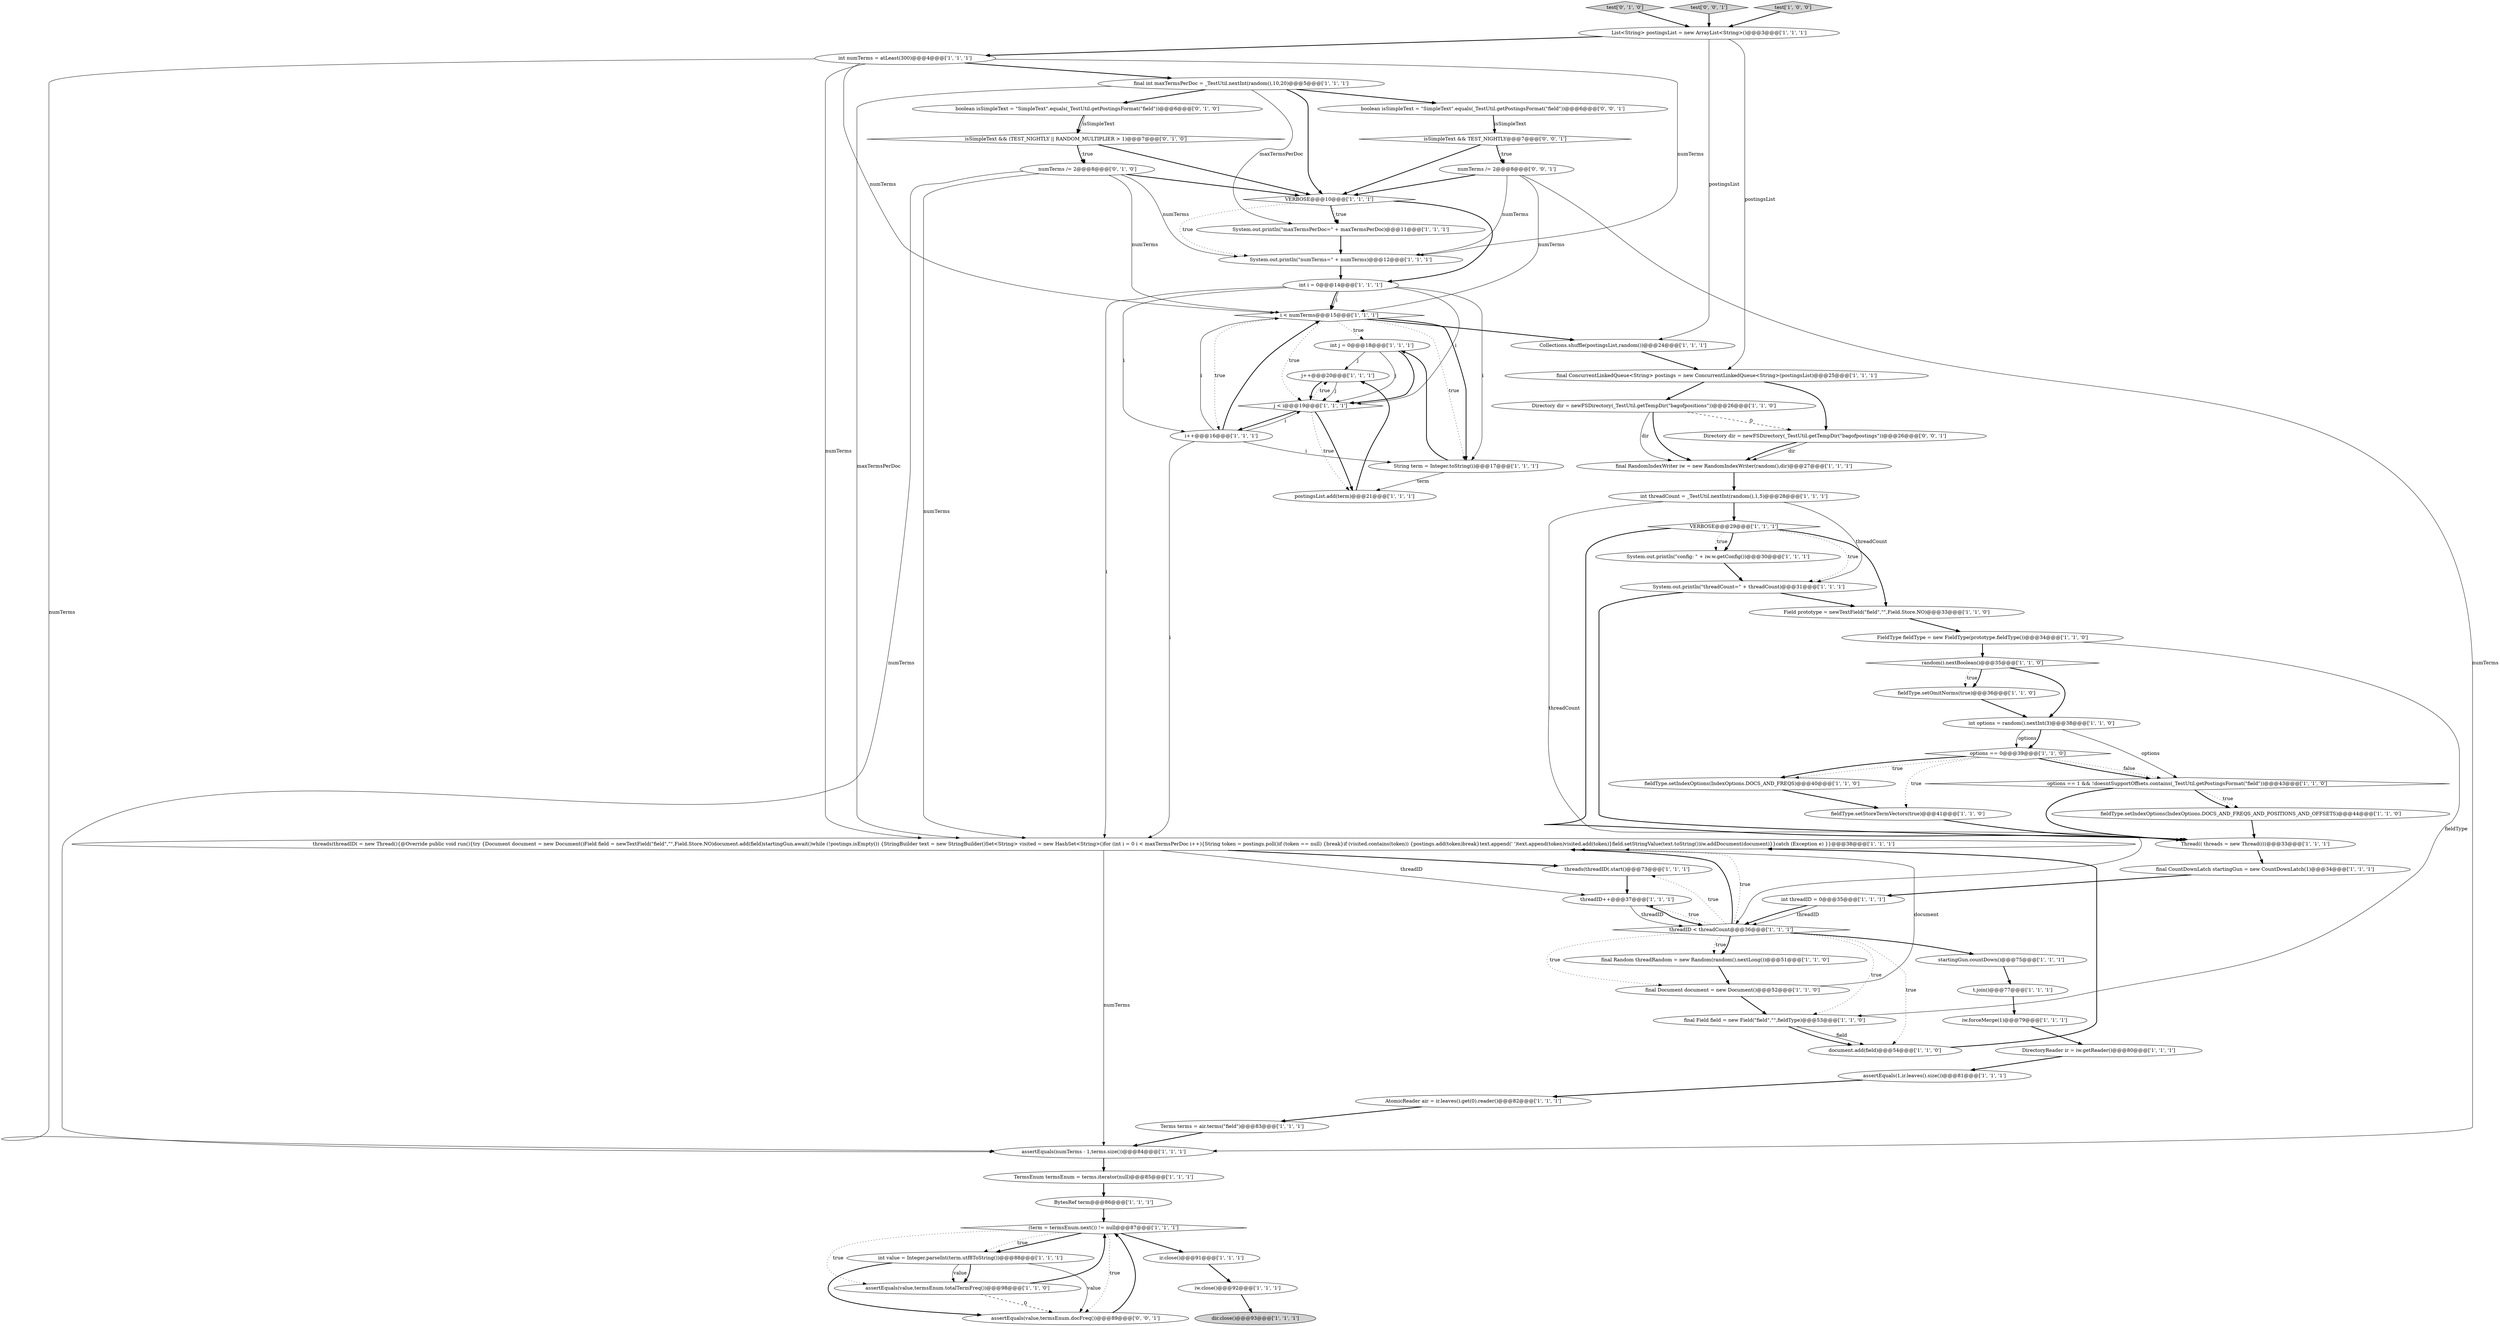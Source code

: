 digraph {
53 [style = filled, label = "TermsEnum termsEnum = terms.iterator(null)@@@85@@@['1', '1', '1']", fillcolor = white, shape = ellipse image = "AAA0AAABBB1BBB"];
10 [style = filled, label = "final ConcurrentLinkedQueue<String> postings = new ConcurrentLinkedQueue<String>(postingsList)@@@25@@@['1', '1', '1']", fillcolor = white, shape = ellipse image = "AAA0AAABBB1BBB"];
2 [style = filled, label = "i < numTerms@@@15@@@['1', '1', '1']", fillcolor = white, shape = diamond image = "AAA0AAABBB1BBB"];
35 [style = filled, label = "threads(threadID(.start()@@@73@@@['1', '1', '1']", fillcolor = white, shape = ellipse image = "AAA0AAABBB1BBB"];
66 [style = filled, label = "Directory dir = newFSDirectory(_TestUtil.getTempDir(\"bagofpostings\"))@@@26@@@['0', '0', '1']", fillcolor = white, shape = ellipse image = "AAA0AAABBB3BBB"];
68 [style = filled, label = "numTerms /= 2@@@8@@@['0', '0', '1']", fillcolor = white, shape = ellipse image = "AAA0AAABBB3BBB"];
41 [style = filled, label = "final Random threadRandom = new Random(random().nextLong())@@@51@@@['1', '1', '0']", fillcolor = white, shape = ellipse image = "AAA0AAABBB1BBB"];
36 [style = filled, label = "int j = 0@@@18@@@['1', '1', '1']", fillcolor = white, shape = ellipse image = "AAA0AAABBB1BBB"];
17 [style = filled, label = "final Document document = new Document()@@@52@@@['1', '1', '0']", fillcolor = white, shape = ellipse image = "AAA0AAABBB1BBB"];
33 [style = filled, label = "assertEquals(1,ir.leaves().size())@@@81@@@['1', '1', '1']", fillcolor = white, shape = ellipse image = "AAA0AAABBB1BBB"];
60 [style = filled, label = "test['0', '1', '0']", fillcolor = lightgray, shape = diamond image = "AAA0AAABBB2BBB"];
20 [style = filled, label = "options == 1 && !doesntSupportOffsets.contains(_TestUtil.getPostingsFormat(\"field\"))@@@43@@@['1', '1', '0']", fillcolor = white, shape = diamond image = "AAA0AAABBB1BBB"];
18 [style = filled, label = "fieldType.setOmitNorms(true)@@@36@@@['1', '1', '0']", fillcolor = white, shape = ellipse image = "AAA0AAABBB1BBB"];
63 [style = filled, label = "numTerms /= 2@@@8@@@['0', '1', '0']", fillcolor = white, shape = ellipse image = "AAA1AAABBB2BBB"];
40 [style = filled, label = "iw.close()@@@92@@@['1', '1', '1']", fillcolor = white, shape = ellipse image = "AAA0AAABBB1BBB"];
65 [style = filled, label = "test['0', '0', '1']", fillcolor = lightgray, shape = diamond image = "AAA0AAABBB3BBB"];
32 [style = filled, label = "fieldType.setIndexOptions(IndexOptions.DOCS_AND_FREQS)@@@40@@@['1', '1', '0']", fillcolor = white, shape = ellipse image = "AAA0AAABBB1BBB"];
34 [style = filled, label = "i++@@@16@@@['1', '1', '1']", fillcolor = white, shape = ellipse image = "AAA0AAABBB1BBB"];
13 [style = filled, label = "test['1', '0', '0']", fillcolor = lightgray, shape = diamond image = "AAA0AAABBB1BBB"];
5 [style = filled, label = "assertEquals(numTerms - 1,terms.size())@@@84@@@['1', '1', '1']", fillcolor = white, shape = ellipse image = "AAA0AAABBB1BBB"];
30 [style = filled, label = "Directory dir = newFSDirectory(_TestUtil.getTempDir(\"bagofpositions\"))@@@26@@@['1', '1', '0']", fillcolor = white, shape = ellipse image = "AAA0AAABBB1BBB"];
6 [style = filled, label = "iw.forceMerge(1)@@@79@@@['1', '1', '1']", fillcolor = white, shape = ellipse image = "AAA0AAABBB1BBB"];
67 [style = filled, label = "assertEquals(value,termsEnum.docFreq())@@@89@@@['0', '0', '1']", fillcolor = white, shape = ellipse image = "AAA0AAABBB3BBB"];
61 [style = filled, label = "isSimpleText && (TEST_NIGHTLY || RANDOM_MULTIPLIER > 1)@@@7@@@['0', '1', '0']", fillcolor = white, shape = diamond image = "AAA1AAABBB2BBB"];
62 [style = filled, label = "boolean isSimpleText = \"SimpleText\".equals(_TestUtil.getPostingsFormat(\"field\"))@@@6@@@['0', '1', '0']", fillcolor = white, shape = ellipse image = "AAA1AAABBB2BBB"];
19 [style = filled, label = "fieldType.setStoreTermVectors(true)@@@41@@@['1', '1', '0']", fillcolor = white, shape = ellipse image = "AAA0AAABBB1BBB"];
64 [style = filled, label = "isSimpleText && TEST_NIGHTLY@@@7@@@['0', '0', '1']", fillcolor = white, shape = diamond image = "AAA0AAABBB3BBB"];
4 [style = filled, label = "System.out.println(\"config: \" + iw.w.getConfig())@@@30@@@['1', '1', '1']", fillcolor = white, shape = ellipse image = "AAA0AAABBB1BBB"];
0 [style = filled, label = "Collections.shuffle(postingsList,random())@@@24@@@['1', '1', '1']", fillcolor = white, shape = ellipse image = "AAA0AAABBB1BBB"];
43 [style = filled, label = "t.join()@@@77@@@['1', '1', '1']", fillcolor = white, shape = ellipse image = "AAA0AAABBB1BBB"];
28 [style = filled, label = "postingsList.add(term)@@@21@@@['1', '1', '1']", fillcolor = white, shape = ellipse image = "AAA0AAABBB1BBB"];
9 [style = filled, label = "VERBOSE@@@29@@@['1', '1', '1']", fillcolor = white, shape = diamond image = "AAA0AAABBB1BBB"];
25 [style = filled, label = "threadID++@@@37@@@['1', '1', '1']", fillcolor = white, shape = ellipse image = "AAA0AAABBB1BBB"];
51 [style = filled, label = "final CountDownLatch startingGun = new CountDownLatch(1)@@@34@@@['1', '1', '1']", fillcolor = white, shape = ellipse image = "AAA0AAABBB1BBB"];
58 [style = filled, label = "Terms terms = air.terms(\"field\")@@@83@@@['1', '1', '1']", fillcolor = white, shape = ellipse image = "AAA0AAABBB1BBB"];
59 [style = filled, label = "FieldType fieldType = new FieldType(prototype.fieldType())@@@34@@@['1', '1', '0']", fillcolor = white, shape = ellipse image = "AAA0AAABBB1BBB"];
56 [style = filled, label = "final int maxTermsPerDoc = _TestUtil.nextInt(random(),10,20)@@@5@@@['1', '1', '1']", fillcolor = white, shape = ellipse image = "AAA0AAABBB1BBB"];
3 [style = filled, label = "int threadCount = _TestUtil.nextInt(random(),1,5)@@@28@@@['1', '1', '1']", fillcolor = white, shape = ellipse image = "AAA0AAABBB1BBB"];
7 [style = filled, label = "int numTerms = atLeast(300)@@@4@@@['1', '1', '1']", fillcolor = white, shape = ellipse image = "AAA0AAABBB1BBB"];
49 [style = filled, label = "dir.close()@@@93@@@['1', '1', '1']", fillcolor = lightgray, shape = ellipse image = "AAA0AAABBB1BBB"];
46 [style = filled, label = "document.add(field)@@@54@@@['1', '1', '0']", fillcolor = white, shape = ellipse image = "AAA0AAABBB1BBB"];
54 [style = filled, label = "(term = termsEnum.next()) != null@@@87@@@['1', '1', '1']", fillcolor = white, shape = diamond image = "AAA0AAABBB1BBB"];
23 [style = filled, label = "startingGun.countDown()@@@75@@@['1', '1', '1']", fillcolor = white, shape = ellipse image = "AAA0AAABBB1BBB"];
21 [style = filled, label = "options == 0@@@39@@@['1', '1', '0']", fillcolor = white, shape = diamond image = "AAA0AAABBB1BBB"];
24 [style = filled, label = "fieldType.setIndexOptions(IndexOptions.DOCS_AND_FREQS_AND_POSITIONS_AND_OFFSETS)@@@44@@@['1', '1', '0']", fillcolor = white, shape = ellipse image = "AAA0AAABBB1BBB"];
47 [style = filled, label = "Thread(( threads = new Thread((((@@@33@@@['1', '1', '1']", fillcolor = white, shape = ellipse image = "AAA0AAABBB1BBB"];
45 [style = filled, label = "int i = 0@@@14@@@['1', '1', '1']", fillcolor = white, shape = ellipse image = "AAA0AAABBB1BBB"];
50 [style = filled, label = "int options = random().nextInt(3)@@@38@@@['1', '1', '0']", fillcolor = white, shape = ellipse image = "AAA0AAABBB1BBB"];
31 [style = filled, label = "Field prototype = newTextField(\"field\",\"\",Field.Store.NO)@@@33@@@['1', '1', '0']", fillcolor = white, shape = ellipse image = "AAA0AAABBB1BBB"];
48 [style = filled, label = "VERBOSE@@@10@@@['1', '1', '1']", fillcolor = white, shape = diamond image = "AAA0AAABBB1BBB"];
14 [style = filled, label = "BytesRef term@@@86@@@['1', '1', '1']", fillcolor = white, shape = ellipse image = "AAA0AAABBB1BBB"];
16 [style = filled, label = "int value = Integer.parseInt(term.utf8ToString())@@@88@@@['1', '1', '1']", fillcolor = white, shape = ellipse image = "AAA0AAABBB1BBB"];
55 [style = filled, label = "AtomicReader air = ir.leaves().get(0).reader()@@@82@@@['1', '1', '1']", fillcolor = white, shape = ellipse image = "AAA0AAABBB1BBB"];
1 [style = filled, label = "String term = Integer.toString(i)@@@17@@@['1', '1', '1']", fillcolor = white, shape = ellipse image = "AAA0AAABBB1BBB"];
15 [style = filled, label = "System.out.println(\"numTerms=\" + numTerms)@@@12@@@['1', '1', '1']", fillcolor = white, shape = ellipse image = "AAA0AAABBB1BBB"];
44 [style = filled, label = "List<String> postingsList = new ArrayList<String>()@@@3@@@['1', '1', '1']", fillcolor = white, shape = ellipse image = "AAA0AAABBB1BBB"];
8 [style = filled, label = "threads(threadID( = new Thread(){@Override public void run(){try {Document document = new Document()Field field = newTextField(\"field\",\"\",Field.Store.NO)document.add(field)startingGun.await()while (!postings.isEmpty()) {StringBuilder text = new StringBuilder()Set<String> visited = new HashSet<String>()for (int i = 0 i < maxTermsPerDoc i++){String token = postings.poll()if (token == null) {break}if (visited.contains(token)) {postings.add(token)break}text.append(' ')text.append(token)visited.add(token)}field.setStringValue(text.toString())iw.addDocument(document)}}catch (Exception e) }}@@@38@@@['1', '1', '1']", fillcolor = white, shape = ellipse image = "AAA0AAABBB1BBB"];
26 [style = filled, label = "ir.close()@@@91@@@['1', '1', '1']", fillcolor = white, shape = ellipse image = "AAA0AAABBB1BBB"];
37 [style = filled, label = "int threadID = 0@@@35@@@['1', '1', '1']", fillcolor = white, shape = ellipse image = "AAA0AAABBB1BBB"];
42 [style = filled, label = "final Field field = new Field(\"field\",\"\",fieldType)@@@53@@@['1', '1', '0']", fillcolor = white, shape = ellipse image = "AAA0AAABBB1BBB"];
69 [style = filled, label = "boolean isSimpleText = \"SimpleText\".equals(_TestUtil.getPostingsFormat(\"field\"))@@@6@@@['0', '0', '1']", fillcolor = white, shape = ellipse image = "AAA0AAABBB3BBB"];
12 [style = filled, label = "j++@@@20@@@['1', '1', '1']", fillcolor = white, shape = ellipse image = "AAA0AAABBB1BBB"];
38 [style = filled, label = "j < i@@@19@@@['1', '1', '1']", fillcolor = white, shape = diamond image = "AAA0AAABBB1BBB"];
11 [style = filled, label = "System.out.println(\"threadCount=\" + threadCount)@@@31@@@['1', '1', '1']", fillcolor = white, shape = ellipse image = "AAA0AAABBB1BBB"];
27 [style = filled, label = "System.out.println(\"maxTermsPerDoc=\" + maxTermsPerDoc)@@@11@@@['1', '1', '1']", fillcolor = white, shape = ellipse image = "AAA0AAABBB1BBB"];
29 [style = filled, label = "final RandomIndexWriter iw = new RandomIndexWriter(random(),dir)@@@27@@@['1', '1', '1']", fillcolor = white, shape = ellipse image = "AAA0AAABBB1BBB"];
57 [style = filled, label = "DirectoryReader ir = iw.getReader()@@@80@@@['1', '1', '1']", fillcolor = white, shape = ellipse image = "AAA0AAABBB1BBB"];
22 [style = filled, label = "random().nextBoolean()@@@35@@@['1', '1', '0']", fillcolor = white, shape = diamond image = "AAA0AAABBB1BBB"];
39 [style = filled, label = "assertEquals(value,termsEnum.totalTermFreq())@@@98@@@['1', '1', '0']", fillcolor = white, shape = ellipse image = "AAA0AAABBB1BBB"];
52 [style = filled, label = "threadID < threadCount@@@36@@@['1', '1', '1']", fillcolor = white, shape = diamond image = "AAA0AAABBB1BBB"];
61->48 [style = bold, label=""];
63->5 [style = solid, label="numTerms"];
7->8 [style = solid, label="numTerms"];
24->47 [style = bold, label=""];
48->27 [style = bold, label=""];
8->5 [style = solid, label="numTerms"];
54->16 [style = bold, label=""];
10->30 [style = bold, label=""];
59->22 [style = bold, label=""];
21->32 [style = bold, label=""];
55->58 [style = bold, label=""];
17->8 [style = solid, label="document"];
8->35 [style = bold, label=""];
54->39 [style = dotted, label="true"];
9->31 [style = bold, label=""];
48->15 [style = dotted, label="true"];
40->49 [style = bold, label=""];
45->34 [style = solid, label="i"];
5->53 [style = bold, label=""];
56->27 [style = solid, label="maxTermsPerDoc"];
20->47 [style = bold, label=""];
6->57 [style = bold, label=""];
52->25 [style = dotted, label="true"];
67->54 [style = bold, label=""];
47->51 [style = bold, label=""];
1->28 [style = solid, label="term"];
30->66 [style = dashed, label="0"];
7->56 [style = bold, label=""];
54->16 [style = dotted, label="true"];
48->45 [style = bold, label=""];
26->40 [style = bold, label=""];
54->67 [style = dotted, label="true"];
3->9 [style = bold, label=""];
2->1 [style = bold, label=""];
2->34 [style = dotted, label="true"];
52->8 [style = dotted, label="true"];
22->50 [style = bold, label=""];
34->2 [style = bold, label=""];
1->36 [style = bold, label=""];
36->38 [style = bold, label=""];
22->18 [style = dotted, label="true"];
37->52 [style = solid, label="threadID"];
45->38 [style = solid, label="i"];
52->23 [style = bold, label=""];
16->39 [style = bold, label=""];
56->8 [style = solid, label="maxTermsPerDoc"];
38->28 [style = bold, label=""];
60->44 [style = bold, label=""];
43->6 [style = bold, label=""];
56->48 [style = bold, label=""];
48->27 [style = dotted, label="true"];
11->31 [style = bold, label=""];
44->0 [style = solid, label="postingsList"];
45->2 [style = solid, label="i"];
51->37 [style = bold, label=""];
64->68 [style = bold, label=""];
9->11 [style = dotted, label="true"];
64->68 [style = dotted, label="true"];
38->34 [style = bold, label=""];
20->24 [style = dotted, label="true"];
13->44 [style = bold, label=""];
65->44 [style = bold, label=""];
16->67 [style = bold, label=""];
7->15 [style = solid, label="numTerms"];
23->43 [style = bold, label=""];
2->38 [style = dotted, label="true"];
25->52 [style = solid, label="threadID"];
2->1 [style = dotted, label="true"];
21->20 [style = bold, label=""];
63->8 [style = solid, label="numTerms"];
45->1 [style = solid, label="i"];
69->64 [style = solid, label="isSimpleText"];
38->28 [style = dotted, label="true"];
63->48 [style = bold, label=""];
34->8 [style = solid, label="i"];
34->1 [style = solid, label="i"];
34->38 [style = solid, label="i"];
36->38 [style = solid, label="j"];
35->25 [style = bold, label=""];
54->26 [style = bold, label=""];
30->29 [style = solid, label="dir"];
52->8 [style = bold, label=""];
63->15 [style = solid, label="numTerms"];
68->5 [style = solid, label="numTerms"];
69->64 [style = bold, label=""];
29->3 [style = bold, label=""];
66->29 [style = bold, label=""];
16->67 [style = solid, label="value"];
9->4 [style = bold, label=""];
14->54 [style = bold, label=""];
16->39 [style = solid, label="value"];
27->15 [style = bold, label=""];
7->5 [style = solid, label="numTerms"];
62->61 [style = solid, label="isSimpleText"];
15->45 [style = bold, label=""];
8->25 [style = solid, label="threadID"];
19->47 [style = bold, label=""];
18->50 [style = bold, label=""];
25->52 [style = bold, label=""];
50->20 [style = solid, label="options"];
12->38 [style = solid, label="j"];
9->4 [style = dotted, label="true"];
22->18 [style = bold, label=""];
9->47 [style = bold, label=""];
20->24 [style = bold, label=""];
59->42 [style = solid, label="fieldType"];
42->46 [style = solid, label="field"];
21->20 [style = dotted, label="false"];
2->0 [style = bold, label=""];
52->46 [style = dotted, label="true"];
33->55 [style = bold, label=""];
52->41 [style = dotted, label="true"];
63->2 [style = solid, label="numTerms"];
21->32 [style = dotted, label="true"];
34->2 [style = solid, label="i"];
41->17 [style = bold, label=""];
68->2 [style = solid, label="numTerms"];
3->11 [style = solid, label="threadCount"];
61->63 [style = bold, label=""];
68->15 [style = solid, label="numTerms"];
56->69 [style = bold, label=""];
28->12 [style = bold, label=""];
53->14 [style = bold, label=""];
56->62 [style = bold, label=""];
50->21 [style = solid, label="options"];
4->11 [style = bold, label=""];
31->59 [style = bold, label=""];
44->10 [style = solid, label="postingsList"];
45->8 [style = solid, label="i"];
2->36 [style = dotted, label="true"];
52->17 [style = dotted, label="true"];
37->52 [style = bold, label=""];
62->61 [style = bold, label=""];
11->47 [style = bold, label=""];
68->48 [style = bold, label=""];
57->33 [style = bold, label=""];
12->38 [style = bold, label=""];
52->35 [style = dotted, label="true"];
50->21 [style = bold, label=""];
39->67 [style = dashed, label="0"];
0->10 [style = bold, label=""];
7->2 [style = solid, label="numTerms"];
45->2 [style = bold, label=""];
39->54 [style = bold, label=""];
58->5 [style = bold, label=""];
61->63 [style = dotted, label="true"];
52->41 [style = bold, label=""];
36->12 [style = solid, label="j"];
21->19 [style = dotted, label="true"];
42->46 [style = bold, label=""];
17->42 [style = bold, label=""];
10->66 [style = bold, label=""];
3->52 [style = solid, label="threadCount"];
44->7 [style = bold, label=""];
38->12 [style = dotted, label="true"];
46->8 [style = bold, label=""];
66->29 [style = solid, label="dir"];
64->48 [style = bold, label=""];
52->42 [style = dotted, label="true"];
32->19 [style = bold, label=""];
30->29 [style = bold, label=""];
}
